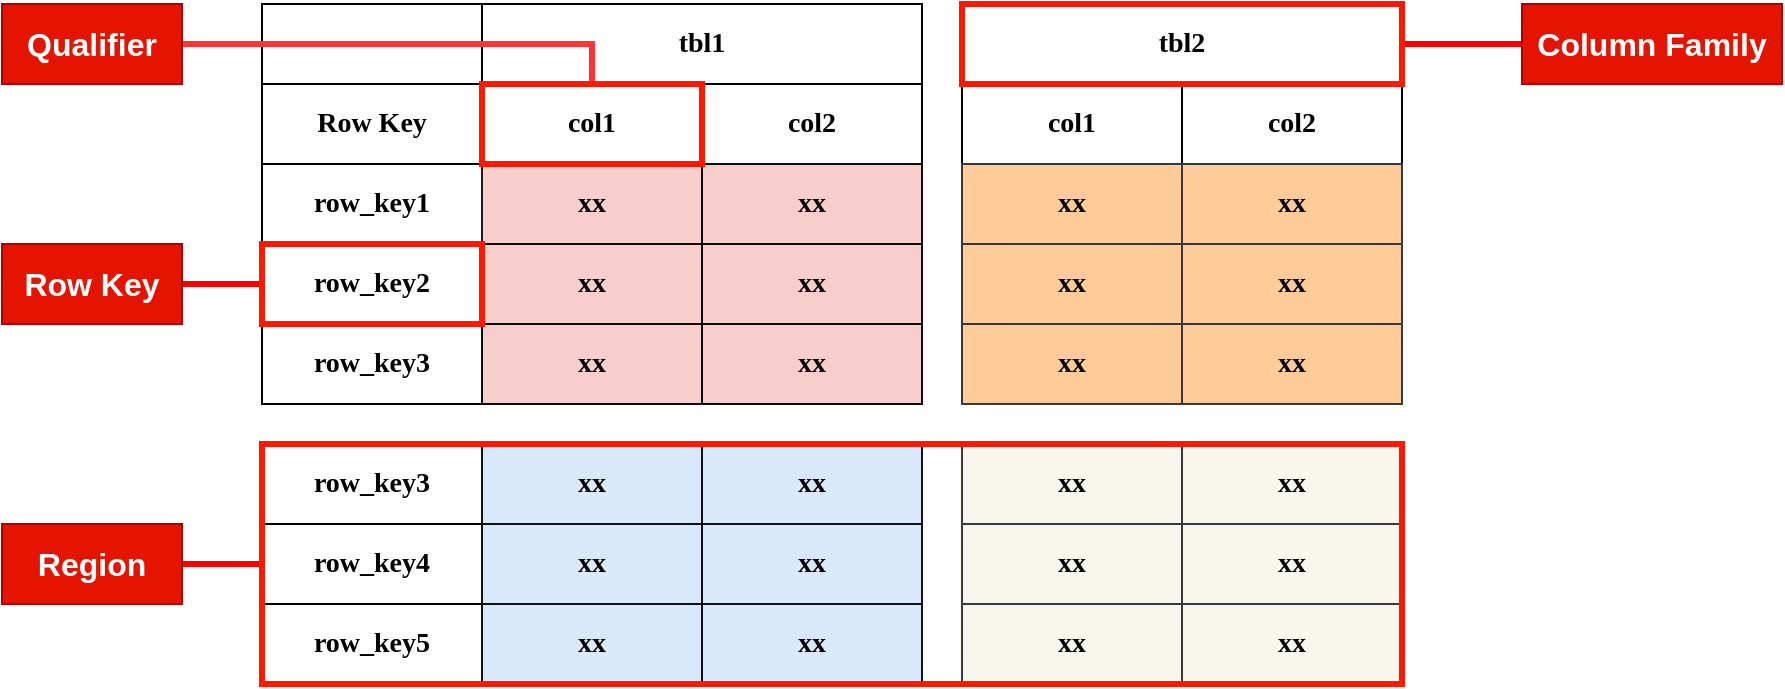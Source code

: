 <mxfile version="21.2.8" type="device">
  <diagram name="Page-1" id="bUk8TQcTpyQk7JxiA8p6">
    <mxGraphModel dx="1573" dy="701" grid="1" gridSize="10" guides="1" tooltips="1" connect="1" arrows="1" fold="1" page="1" pageScale="1" pageWidth="827" pageHeight="1169" math="0" shadow="0">
      <root>
        <mxCell id="0" />
        <mxCell id="1" parent="0" />
        <mxCell id="TQfPe7-oglQ3qSPdEAz8-2" value="&lt;b&gt;&lt;font style=&quot;font-size: 14px;&quot; face=&quot;Verdana&quot;&gt;row_key1&lt;/font&gt;&lt;/b&gt;" style="rounded=0;whiteSpace=wrap;html=1;" parent="1" vertex="1">
          <mxGeometry x="40" y="280" width="110" height="40" as="geometry" />
        </mxCell>
        <mxCell id="TQfPe7-oglQ3qSPdEAz8-3" value="&lt;b&gt;&lt;font style=&quot;font-size: 14px;&quot; face=&quot;Verdana&quot;&gt;row_key2&lt;/font&gt;&lt;/b&gt;" style="rounded=0;whiteSpace=wrap;html=1;" parent="1" vertex="1">
          <mxGeometry x="40" y="320" width="110" height="40" as="geometry" />
        </mxCell>
        <mxCell id="TQfPe7-oglQ3qSPdEAz8-4" value="&lt;b&gt;&lt;font style=&quot;font-size: 14px;&quot; face=&quot;Verdana&quot;&gt;row_key3&lt;/font&gt;&lt;/b&gt;" style="rounded=0;whiteSpace=wrap;html=1;" parent="1" vertex="1">
          <mxGeometry x="40" y="360" width="110" height="40" as="geometry" />
        </mxCell>
        <mxCell id="TQfPe7-oglQ3qSPdEAz8-5" value="&lt;b&gt;&lt;font style=&quot;font-size: 14px;&quot; face=&quot;Verdana&quot;&gt;Row Key&lt;/font&gt;&lt;/b&gt;" style="rounded=0;whiteSpace=wrap;html=1;" parent="1" vertex="1">
          <mxGeometry x="40" y="240" width="110" height="40" as="geometry" />
        </mxCell>
        <mxCell id="TQfPe7-oglQ3qSPdEAz8-6" value="&lt;font face=&quot;Verdana&quot;&gt;&lt;span style=&quot;font-size: 14px;&quot;&gt;&lt;b&gt;col1&lt;/b&gt;&lt;/span&gt;&lt;/font&gt;" style="rounded=0;whiteSpace=wrap;html=1;" parent="1" vertex="1">
          <mxGeometry x="150" y="240" width="110" height="40" as="geometry" />
        </mxCell>
        <mxCell id="TQfPe7-oglQ3qSPdEAz8-7" value="&lt;font face=&quot;Verdana&quot;&gt;&lt;span style=&quot;font-size: 14px;&quot;&gt;&lt;b&gt;col2&lt;/b&gt;&lt;/span&gt;&lt;/font&gt;" style="rounded=0;whiteSpace=wrap;html=1;" parent="1" vertex="1">
          <mxGeometry x="260" y="240" width="110" height="40" as="geometry" />
        </mxCell>
        <mxCell id="TQfPe7-oglQ3qSPdEAz8-9" value="" style="rounded=0;whiteSpace=wrap;html=1;" parent="1" vertex="1">
          <mxGeometry x="40" y="200" width="110" height="40" as="geometry" />
        </mxCell>
        <mxCell id="TQfPe7-oglQ3qSPdEAz8-10" value="&lt;b&gt;&lt;font style=&quot;font-size: 14px;&quot; face=&quot;Verdana&quot;&gt;tbl1&lt;/font&gt;&lt;/b&gt;" style="rounded=0;whiteSpace=wrap;html=1;" parent="1" vertex="1">
          <mxGeometry x="150" y="200" width="220" height="40" as="geometry" />
        </mxCell>
        <mxCell id="TQfPe7-oglQ3qSPdEAz8-11" value="&lt;font face=&quot;Verdana&quot;&gt;&lt;span style=&quot;font-size: 14px;&quot;&gt;&lt;b&gt;xx&lt;/b&gt;&lt;/span&gt;&lt;/font&gt;" style="rounded=0;whiteSpace=wrap;html=1;fillColor=#f8cecc;strokeColor=#1e1a1a;" parent="1" vertex="1">
          <mxGeometry x="150" y="280" width="110" height="40" as="geometry" />
        </mxCell>
        <mxCell id="TQfPe7-oglQ3qSPdEAz8-12" value="&lt;font face=&quot;Verdana&quot;&gt;&lt;span style=&quot;font-size: 14px;&quot;&gt;&lt;b&gt;xx&lt;/b&gt;&lt;/span&gt;&lt;/font&gt;" style="rounded=0;whiteSpace=wrap;html=1;fillColor=#f8cecc;strokeColor=#0d0c0c;" parent="1" vertex="1">
          <mxGeometry x="260" y="280" width="110" height="40" as="geometry" />
        </mxCell>
        <mxCell id="TQfPe7-oglQ3qSPdEAz8-13" value="&lt;font face=&quot;Verdana&quot;&gt;&lt;span style=&quot;font-size: 14px;&quot;&gt;&lt;b&gt;xx&lt;/b&gt;&lt;/span&gt;&lt;/font&gt;" style="rounded=0;whiteSpace=wrap;html=1;fillColor=#f8cecc;strokeColor=#0d0c0c;" parent="1" vertex="1">
          <mxGeometry x="150" y="320" width="110" height="40" as="geometry" />
        </mxCell>
        <mxCell id="TQfPe7-oglQ3qSPdEAz8-14" value="&lt;font face=&quot;Verdana&quot;&gt;&lt;span style=&quot;font-size: 14px;&quot;&gt;&lt;b&gt;xx&lt;/b&gt;&lt;/span&gt;&lt;/font&gt;" style="rounded=0;whiteSpace=wrap;html=1;fillColor=#f8cecc;strokeColor=#0d0c0c;" parent="1" vertex="1">
          <mxGeometry x="260" y="320" width="110" height="40" as="geometry" />
        </mxCell>
        <mxCell id="TQfPe7-oglQ3qSPdEAz8-15" value="&lt;font face=&quot;Verdana&quot;&gt;&lt;span style=&quot;font-size: 14px;&quot;&gt;&lt;b&gt;xx&lt;/b&gt;&lt;/span&gt;&lt;/font&gt;" style="rounded=0;whiteSpace=wrap;html=1;fillColor=#f8cecc;strokeColor=#0d0c0c;" parent="1" vertex="1">
          <mxGeometry x="150" y="360" width="110" height="40" as="geometry" />
        </mxCell>
        <mxCell id="TQfPe7-oglQ3qSPdEAz8-16" value="&lt;font face=&quot;Verdana&quot;&gt;&lt;span style=&quot;font-size: 14px;&quot;&gt;&lt;b&gt;xx&lt;/b&gt;&lt;/span&gt;&lt;/font&gt;" style="rounded=0;whiteSpace=wrap;html=1;fillColor=#f8cecc;strokeColor=#0d0c0c;" parent="1" vertex="1">
          <mxGeometry x="260" y="360" width="110" height="40" as="geometry" />
        </mxCell>
        <mxCell id="TQfPe7-oglQ3qSPdEAz8-17" value="&lt;b&gt;&lt;font style=&quot;font-size: 14px;&quot; face=&quot;Verdana&quot;&gt;row_key3&lt;/font&gt;&lt;/b&gt;" style="rounded=0;whiteSpace=wrap;html=1;" parent="1" vertex="1">
          <mxGeometry x="40" y="420" width="110" height="40" as="geometry" />
        </mxCell>
        <mxCell id="TQfPe7-oglQ3qSPdEAz8-18" value="&lt;b&gt;&lt;font style=&quot;font-size: 14px;&quot; face=&quot;Verdana&quot;&gt;row_key4&lt;/font&gt;&lt;/b&gt;" style="rounded=0;whiteSpace=wrap;html=1;" parent="1" vertex="1">
          <mxGeometry x="40" y="460" width="110" height="40" as="geometry" />
        </mxCell>
        <mxCell id="TQfPe7-oglQ3qSPdEAz8-19" value="&lt;b&gt;&lt;font style=&quot;font-size: 14px;&quot; face=&quot;Verdana&quot;&gt;row_key5&lt;/font&gt;&lt;/b&gt;" style="rounded=0;whiteSpace=wrap;html=1;" parent="1" vertex="1">
          <mxGeometry x="40" y="500" width="110" height="40" as="geometry" />
        </mxCell>
        <mxCell id="TQfPe7-oglQ3qSPdEAz8-20" value="&lt;font face=&quot;Verdana&quot;&gt;&lt;span style=&quot;font-size: 14px;&quot;&gt;&lt;b&gt;xx&lt;/b&gt;&lt;/span&gt;&lt;/font&gt;" style="rounded=0;whiteSpace=wrap;html=1;fillColor=#dae8fc;strokeColor=#111212;" parent="1" vertex="1">
          <mxGeometry x="150" y="420" width="110" height="40" as="geometry" />
        </mxCell>
        <mxCell id="TQfPe7-oglQ3qSPdEAz8-21" value="&lt;font face=&quot;Verdana&quot;&gt;&lt;span style=&quot;font-size: 14px;&quot;&gt;&lt;b&gt;xx&lt;/b&gt;&lt;/span&gt;&lt;/font&gt;" style="rounded=0;whiteSpace=wrap;html=1;fillColor=#dae8fc;strokeColor=#111212;" parent="1" vertex="1">
          <mxGeometry x="260" y="420" width="110" height="40" as="geometry" />
        </mxCell>
        <mxCell id="TQfPe7-oglQ3qSPdEAz8-22" value="&lt;font face=&quot;Verdana&quot;&gt;&lt;span style=&quot;font-size: 14px;&quot;&gt;&lt;b&gt;xx&lt;/b&gt;&lt;/span&gt;&lt;/font&gt;" style="rounded=0;whiteSpace=wrap;html=1;fillColor=#dae8fc;strokeColor=#111212;" parent="1" vertex="1">
          <mxGeometry x="150" y="460" width="110" height="40" as="geometry" />
        </mxCell>
        <mxCell id="TQfPe7-oglQ3qSPdEAz8-23" value="&lt;font face=&quot;Verdana&quot;&gt;&lt;span style=&quot;font-size: 14px;&quot;&gt;&lt;b&gt;xx&lt;/b&gt;&lt;/span&gt;&lt;/font&gt;" style="rounded=0;whiteSpace=wrap;html=1;fillColor=#dae8fc;strokeColor=#111212;" parent="1" vertex="1">
          <mxGeometry x="260" y="460" width="110" height="40" as="geometry" />
        </mxCell>
        <mxCell id="TQfPe7-oglQ3qSPdEAz8-24" value="&lt;font face=&quot;Verdana&quot;&gt;&lt;span style=&quot;font-size: 14px;&quot;&gt;&lt;b&gt;xx&lt;/b&gt;&lt;/span&gt;&lt;/font&gt;" style="rounded=0;whiteSpace=wrap;html=1;fillColor=#dae8fc;strokeColor=#111212;" parent="1" vertex="1">
          <mxGeometry x="150" y="500" width="110" height="40" as="geometry" />
        </mxCell>
        <mxCell id="TQfPe7-oglQ3qSPdEAz8-25" value="&lt;font face=&quot;Verdana&quot;&gt;&lt;span style=&quot;font-size: 14px;&quot;&gt;&lt;b&gt;xx&lt;/b&gt;&lt;/span&gt;&lt;/font&gt;" style="rounded=0;whiteSpace=wrap;html=1;fillColor=#dae8fc;strokeColor=#111212;" parent="1" vertex="1">
          <mxGeometry x="260" y="500" width="110" height="40" as="geometry" />
        </mxCell>
        <mxCell id="TQfPe7-oglQ3qSPdEAz8-26" value="&lt;font face=&quot;Verdana&quot;&gt;&lt;span style=&quot;font-size: 14px;&quot;&gt;&lt;b&gt;col1&lt;/b&gt;&lt;/span&gt;&lt;/font&gt;" style="rounded=0;whiteSpace=wrap;html=1;" parent="1" vertex="1">
          <mxGeometry x="390" y="240" width="110" height="40" as="geometry" />
        </mxCell>
        <mxCell id="TQfPe7-oglQ3qSPdEAz8-27" value="&lt;font face=&quot;Verdana&quot;&gt;&lt;span style=&quot;font-size: 14px;&quot;&gt;&lt;b&gt;col2&lt;/b&gt;&lt;/span&gt;&lt;/font&gt;" style="rounded=0;whiteSpace=wrap;html=1;" parent="1" vertex="1">
          <mxGeometry x="500" y="240" width="110" height="40" as="geometry" />
        </mxCell>
        <mxCell id="TQfPe7-oglQ3qSPdEAz8-28" value="&lt;b&gt;&lt;font style=&quot;font-size: 14px;&quot; face=&quot;Verdana&quot;&gt;tbl2&lt;/font&gt;&lt;/b&gt;" style="rounded=0;whiteSpace=wrap;html=1;" parent="1" vertex="1">
          <mxGeometry x="390" y="200" width="220" height="40" as="geometry" />
        </mxCell>
        <mxCell id="TQfPe7-oglQ3qSPdEAz8-29" value="&lt;font face=&quot;Verdana&quot;&gt;&lt;span style=&quot;font-size: 14px;&quot;&gt;&lt;b&gt;xx&lt;/b&gt;&lt;/span&gt;&lt;/font&gt;" style="rounded=0;whiteSpace=wrap;html=1;fillColor=#ffcc99;strokeColor=#36393d;" parent="1" vertex="1">
          <mxGeometry x="390" y="280" width="110" height="40" as="geometry" />
        </mxCell>
        <mxCell id="TQfPe7-oglQ3qSPdEAz8-30" value="&lt;font face=&quot;Verdana&quot;&gt;&lt;span style=&quot;font-size: 14px;&quot;&gt;&lt;b&gt;xx&lt;/b&gt;&lt;/span&gt;&lt;/font&gt;" style="rounded=0;whiteSpace=wrap;html=1;fillColor=#ffcc99;strokeColor=#36393d;" parent="1" vertex="1">
          <mxGeometry x="500" y="280" width="110" height="40" as="geometry" />
        </mxCell>
        <mxCell id="TQfPe7-oglQ3qSPdEAz8-31" value="&lt;font face=&quot;Verdana&quot;&gt;&lt;span style=&quot;font-size: 14px;&quot;&gt;&lt;b&gt;xx&lt;/b&gt;&lt;/span&gt;&lt;/font&gt;" style="rounded=0;whiteSpace=wrap;html=1;fillColor=#ffcc99;strokeColor=#36393d;" parent="1" vertex="1">
          <mxGeometry x="390" y="320" width="110" height="40" as="geometry" />
        </mxCell>
        <mxCell id="TQfPe7-oglQ3qSPdEAz8-32" value="&lt;font face=&quot;Verdana&quot;&gt;&lt;span style=&quot;font-size: 14px;&quot;&gt;&lt;b&gt;xx&lt;/b&gt;&lt;/span&gt;&lt;/font&gt;" style="rounded=0;whiteSpace=wrap;html=1;fillColor=#ffcc99;strokeColor=#36393d;" parent="1" vertex="1">
          <mxGeometry x="500" y="320" width="110" height="40" as="geometry" />
        </mxCell>
        <mxCell id="TQfPe7-oglQ3qSPdEAz8-33" value="&lt;font face=&quot;Verdana&quot;&gt;&lt;span style=&quot;font-size: 14px;&quot;&gt;&lt;b&gt;xx&lt;/b&gt;&lt;/span&gt;&lt;/font&gt;" style="rounded=0;whiteSpace=wrap;html=1;fillColor=#ffcc99;strokeColor=#36393d;" parent="1" vertex="1">
          <mxGeometry x="390" y="360" width="110" height="40" as="geometry" />
        </mxCell>
        <mxCell id="TQfPe7-oglQ3qSPdEAz8-34" value="&lt;font face=&quot;Verdana&quot;&gt;&lt;span style=&quot;font-size: 14px;&quot;&gt;&lt;b&gt;xx&lt;/b&gt;&lt;/span&gt;&lt;/font&gt;" style="rounded=0;whiteSpace=wrap;html=1;fillColor=#ffcc99;strokeColor=#36393d;" parent="1" vertex="1">
          <mxGeometry x="500" y="360" width="110" height="40" as="geometry" />
        </mxCell>
        <mxCell id="TQfPe7-oglQ3qSPdEAz8-35" value="&lt;font face=&quot;Verdana&quot;&gt;&lt;span style=&quot;font-size: 14px;&quot;&gt;&lt;b&gt;xx&lt;/b&gt;&lt;/span&gt;&lt;/font&gt;" style="rounded=0;whiteSpace=wrap;html=1;fillColor=#f9f7ed;strokeColor=#36393d;" parent="1" vertex="1">
          <mxGeometry x="390" y="420" width="110" height="40" as="geometry" />
        </mxCell>
        <mxCell id="TQfPe7-oglQ3qSPdEAz8-36" value="&lt;font face=&quot;Verdana&quot;&gt;&lt;span style=&quot;font-size: 14px;&quot;&gt;&lt;b&gt;xx&lt;/b&gt;&lt;/span&gt;&lt;/font&gt;" style="rounded=0;whiteSpace=wrap;html=1;fillColor=#f9f7ed;strokeColor=#36393d;" parent="1" vertex="1">
          <mxGeometry x="500" y="420" width="110" height="40" as="geometry" />
        </mxCell>
        <mxCell id="TQfPe7-oglQ3qSPdEAz8-37" value="&lt;font face=&quot;Verdana&quot;&gt;&lt;span style=&quot;font-size: 14px;&quot;&gt;&lt;b&gt;xx&lt;/b&gt;&lt;/span&gt;&lt;/font&gt;" style="rounded=0;whiteSpace=wrap;html=1;fillColor=#f9f7ed;strokeColor=#36393d;" parent="1" vertex="1">
          <mxGeometry x="390" y="460" width="110" height="40" as="geometry" />
        </mxCell>
        <mxCell id="TQfPe7-oglQ3qSPdEAz8-38" value="&lt;font face=&quot;Verdana&quot;&gt;&lt;span style=&quot;font-size: 14px;&quot;&gt;&lt;b&gt;xx&lt;/b&gt;&lt;/span&gt;&lt;/font&gt;" style="rounded=0;whiteSpace=wrap;html=1;fillColor=#f9f7ed;strokeColor=#36393d;" parent="1" vertex="1">
          <mxGeometry x="500" y="460" width="110" height="40" as="geometry" />
        </mxCell>
        <mxCell id="TQfPe7-oglQ3qSPdEAz8-39" value="&lt;font face=&quot;Verdana&quot;&gt;&lt;span style=&quot;font-size: 14px;&quot;&gt;&lt;b&gt;xx&lt;/b&gt;&lt;/span&gt;&lt;/font&gt;" style="rounded=0;whiteSpace=wrap;html=1;fillColor=#f9f7ed;strokeColor=#36393d;" parent="1" vertex="1">
          <mxGeometry x="390" y="500" width="110" height="40" as="geometry" />
        </mxCell>
        <mxCell id="TQfPe7-oglQ3qSPdEAz8-40" value="&lt;font face=&quot;Verdana&quot;&gt;&lt;span style=&quot;font-size: 14px;&quot;&gt;&lt;b&gt;xx&lt;/b&gt;&lt;/span&gt;&lt;/font&gt;" style="rounded=0;whiteSpace=wrap;html=1;fillColor=#f9f7ed;strokeColor=#36393d;" parent="1" vertex="1">
          <mxGeometry x="500" y="500" width="110" height="40" as="geometry" />
        </mxCell>
        <mxCell id="TQfPe7-oglQ3qSPdEAz8-43" style="edgeStyle=orthogonalEdgeStyle;rounded=0;orthogonalLoop=1;jettySize=auto;html=1;exitX=0.5;exitY=0;exitDx=0;exitDy=0;entryX=1;entryY=0.5;entryDx=0;entryDy=0;fillColor=#e51400;strokeColor=#FF3333;strokeWidth=3;endArrow=none;endFill=0;" parent="1" source="TQfPe7-oglQ3qSPdEAz8-41" target="TQfPe7-oglQ3qSPdEAz8-42" edge="1">
          <mxGeometry relative="1" as="geometry" />
        </mxCell>
        <mxCell id="TQfPe7-oglQ3qSPdEAz8-41" value="" style="rounded=0;whiteSpace=wrap;html=1;strokeWidth=3;strokeColor=#ff1900;fillColor=none;" parent="1" vertex="1">
          <mxGeometry x="150" y="240" width="110" height="40" as="geometry" />
        </mxCell>
        <mxCell id="TQfPe7-oglQ3qSPdEAz8-42" value="&lt;font style=&quot;font-size: 16px;&quot;&gt;&lt;b&gt;Qualifier&lt;/b&gt;&lt;/font&gt;" style="rounded=0;whiteSpace=wrap;html=1;fillColor=#e51400;strokeColor=#B20000;fontColor=#ffffff;" parent="1" vertex="1">
          <mxGeometry x="-90" y="200" width="90" height="40" as="geometry" />
        </mxCell>
        <mxCell id="TQfPe7-oglQ3qSPdEAz8-52" style="edgeStyle=orthogonalEdgeStyle;rounded=0;orthogonalLoop=1;jettySize=auto;html=1;exitX=0;exitY=0.5;exitDx=0;exitDy=0;entryX=1;entryY=0.5;entryDx=0;entryDy=0;fillColor=#e51400;strokeColor=#FF0000;endArrow=none;endFill=0;strokeWidth=3;" parent="1" source="TQfPe7-oglQ3qSPdEAz8-44" target="TQfPe7-oglQ3qSPdEAz8-45" edge="1">
          <mxGeometry relative="1" as="geometry" />
        </mxCell>
        <mxCell id="TQfPe7-oglQ3qSPdEAz8-44" value="" style="rounded=0;whiteSpace=wrap;html=1;strokeWidth=3;strokeColor=#ff1900;fillColor=none;" parent="1" vertex="1">
          <mxGeometry x="40" y="320" width="110" height="40" as="geometry" />
        </mxCell>
        <mxCell id="TQfPe7-oglQ3qSPdEAz8-45" value="&lt;font style=&quot;font-size: 16px;&quot;&gt;&lt;b&gt;Row Key&lt;/b&gt;&lt;/font&gt;" style="rounded=0;whiteSpace=wrap;html=1;fillColor=#e51400;strokeColor=#B20000;fontColor=#ffffff;" parent="1" vertex="1">
          <mxGeometry x="-90" y="320" width="90" height="40" as="geometry" />
        </mxCell>
        <mxCell id="TQfPe7-oglQ3qSPdEAz8-53" style="edgeStyle=orthogonalEdgeStyle;rounded=0;orthogonalLoop=1;jettySize=auto;html=1;exitX=0;exitY=0.5;exitDx=0;exitDy=0;entryX=1;entryY=0.5;entryDx=0;entryDy=0;endArrow=none;endFill=0;strokeWidth=3;strokeColor=#FF0000;" parent="1" source="TQfPe7-oglQ3qSPdEAz8-48" target="TQfPe7-oglQ3qSPdEAz8-49" edge="1">
          <mxGeometry relative="1" as="geometry" />
        </mxCell>
        <mxCell id="TQfPe7-oglQ3qSPdEAz8-48" value="" style="rounded=0;whiteSpace=wrap;html=1;strokeWidth=3;strokeColor=#ff1900;fillColor=none;" parent="1" vertex="1">
          <mxGeometry x="40" y="420" width="570" height="120" as="geometry" />
        </mxCell>
        <mxCell id="TQfPe7-oglQ3qSPdEAz8-49" value="&lt;font style=&quot;font-size: 16px;&quot;&gt;&lt;b&gt;Region&lt;/b&gt;&lt;/font&gt;" style="rounded=0;whiteSpace=wrap;html=1;fillColor=#e51400;strokeColor=#B20000;fontColor=#ffffff;" parent="1" vertex="1">
          <mxGeometry x="-90" y="460" width="90" height="40" as="geometry" />
        </mxCell>
        <mxCell id="TQfPe7-oglQ3qSPdEAz8-57" style="edgeStyle=orthogonalEdgeStyle;rounded=0;orthogonalLoop=1;jettySize=auto;html=1;exitX=1;exitY=0.5;exitDx=0;exitDy=0;entryX=0;entryY=0.5;entryDx=0;entryDy=0;strokeWidth=3;endArrow=none;endFill=0;strokeColor=#FF0000;" parent="1" source="TQfPe7-oglQ3qSPdEAz8-55" target="TQfPe7-oglQ3qSPdEAz8-56" edge="1">
          <mxGeometry relative="1" as="geometry" />
        </mxCell>
        <mxCell id="TQfPe7-oglQ3qSPdEAz8-55" value="" style="rounded=0;whiteSpace=wrap;html=1;strokeWidth=3;strokeColor=#ff1900;fillColor=none;" parent="1" vertex="1">
          <mxGeometry x="390" y="200" width="220" height="40" as="geometry" />
        </mxCell>
        <mxCell id="TQfPe7-oglQ3qSPdEAz8-56" value="&lt;font style=&quot;font-size: 16px;&quot;&gt;&lt;b&gt;Column Family&lt;/b&gt;&lt;/font&gt;" style="rounded=0;whiteSpace=wrap;html=1;fillColor=#e51400;strokeColor=#B20000;fontColor=#ffffff;" parent="1" vertex="1">
          <mxGeometry x="670" y="200" width="130" height="40" as="geometry" />
        </mxCell>
      </root>
    </mxGraphModel>
  </diagram>
</mxfile>

